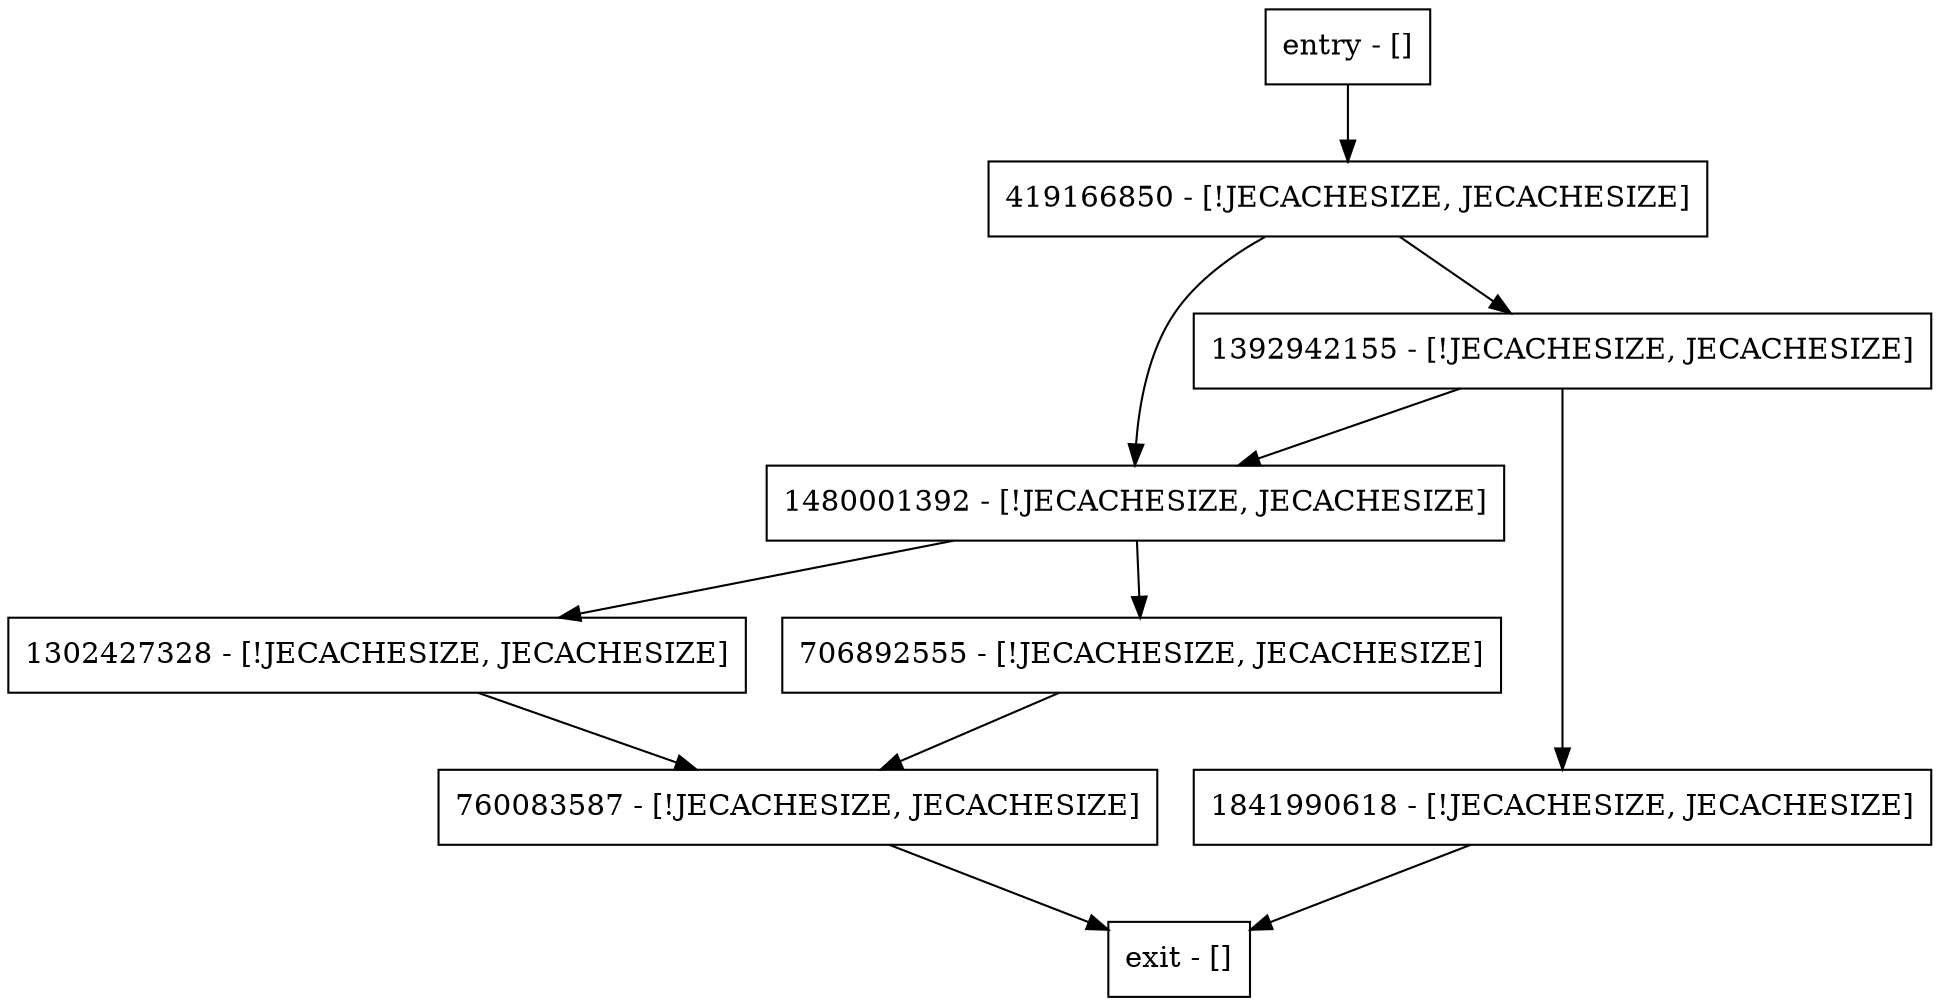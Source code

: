 digraph addBack {
node [shape=record];
1480001392 [label="1480001392 - [!JECACHESIZE, JECACHESIZE]"];
entry [label="entry - []"];
exit [label="exit - []"];
1841990618 [label="1841990618 - [!JECACHESIZE, JECACHESIZE]"];
1302427328 [label="1302427328 - [!JECACHESIZE, JECACHESIZE]"];
1392942155 [label="1392942155 - [!JECACHESIZE, JECACHESIZE]"];
706892555 [label="706892555 - [!JECACHESIZE, JECACHESIZE]"];
419166850 [label="419166850 - [!JECACHESIZE, JECACHESIZE]"];
760083587 [label="760083587 - [!JECACHESIZE, JECACHESIZE]"];
entry;
exit;
1480001392 -> 1302427328;
1480001392 -> 706892555;
entry -> 419166850;
1841990618 -> exit;
1302427328 -> 760083587;
1392942155 -> 1480001392;
1392942155 -> 1841990618;
706892555 -> 760083587;
419166850 -> 1480001392;
419166850 -> 1392942155;
760083587 -> exit;
}
